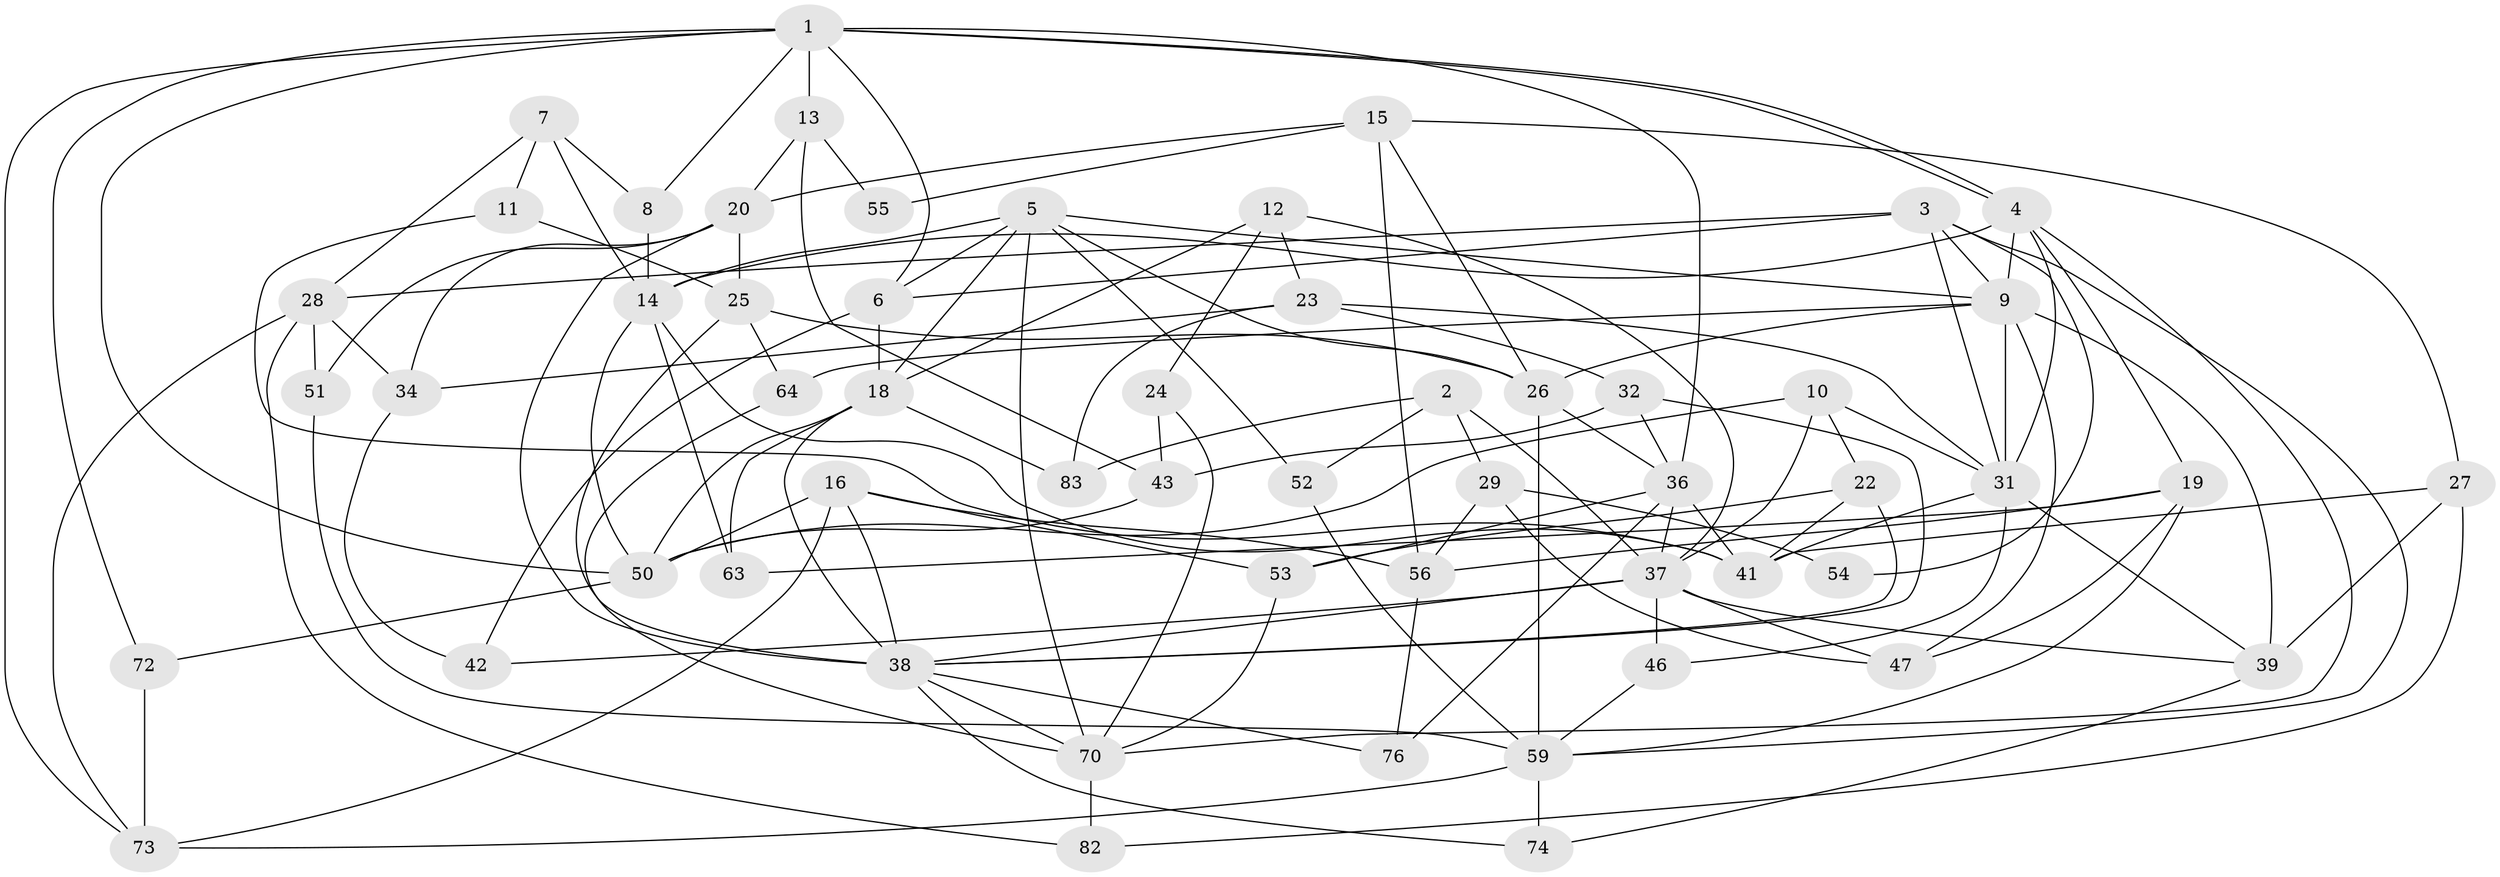 // original degree distribution, {8: 0.022727272727272728, 4: 0.3409090909090909, 6: 0.11363636363636363, 5: 0.07954545454545454, 3: 0.375, 2: 0.045454545454545456, 7: 0.022727272727272728}
// Generated by graph-tools (version 1.1) at 2025/41/03/06/25 10:41:56]
// undirected, 56 vertices, 137 edges
graph export_dot {
graph [start="1"]
  node [color=gray90,style=filled];
  1 [super="+17"];
  2;
  3 [super="+57"];
  4 [super="+33"];
  5 [super="+77"];
  6 [super="+30"];
  7 [super="+21"];
  8;
  9 [super="+88"];
  10 [super="+67"];
  11;
  12;
  13;
  14 [super="+85"];
  15 [super="+84"];
  16 [super="+75"];
  18 [super="+78"];
  19 [super="+48"];
  20 [super="+60"];
  22 [super="+40"];
  23 [super="+80"];
  24;
  25 [super="+62"];
  26 [super="+81"];
  27;
  28 [super="+45"];
  29 [super="+35"];
  31 [super="+44"];
  32 [super="+49"];
  34;
  36 [super="+69"];
  37 [super="+68"];
  38 [super="+87"];
  39 [super="+66"];
  41 [super="+58"];
  42;
  43;
  46;
  47;
  50 [super="+65"];
  51;
  52;
  53;
  54;
  55;
  56 [super="+61"];
  59 [super="+79"];
  63;
  64;
  70 [super="+71"];
  72;
  73 [super="+86"];
  74;
  76;
  82;
  83;
  1 -- 4;
  1 -- 4;
  1 -- 8;
  1 -- 50;
  1 -- 72;
  1 -- 73;
  1 -- 13;
  1 -- 36;
  1 -- 6;
  2 -- 83;
  2 -- 37;
  2 -- 29;
  2 -- 52;
  3 -- 6;
  3 -- 54;
  3 -- 31;
  3 -- 59;
  3 -- 28 [weight=2];
  3 -- 9;
  4 -- 19;
  4 -- 31;
  4 -- 70;
  4 -- 9;
  4 -- 14;
  5 -- 14 [weight=2];
  5 -- 52;
  5 -- 18;
  5 -- 70;
  5 -- 6;
  5 -- 26;
  5 -- 9;
  6 -- 18 [weight=2];
  6 -- 42;
  7 -- 11;
  7 -- 14;
  7 -- 8;
  7 -- 28;
  8 -- 14;
  9 -- 39;
  9 -- 64;
  9 -- 26;
  9 -- 31;
  9 -- 47;
  10 -- 37;
  10 -- 22;
  10 -- 31;
  10 -- 50;
  11 -- 25;
  11 -- 41;
  12 -- 37;
  12 -- 23;
  12 -- 24;
  12 -- 18;
  13 -- 43;
  13 -- 55;
  13 -- 20;
  14 -- 63;
  14 -- 41;
  14 -- 50;
  15 -- 20;
  15 -- 56;
  15 -- 27;
  15 -- 55;
  15 -- 26;
  16 -- 73;
  16 -- 53;
  16 -- 56;
  16 -- 50;
  16 -- 38;
  18 -- 38;
  18 -- 83;
  18 -- 50;
  18 -- 63;
  19 -- 47;
  19 -- 63;
  19 -- 56;
  19 -- 59;
  20 -- 34;
  20 -- 51;
  20 -- 38;
  20 -- 25;
  22 -- 38;
  22 -- 53;
  22 -- 41;
  23 -- 83 [weight=2];
  23 -- 32 [weight=2];
  23 -- 34;
  23 -- 31;
  24 -- 43;
  24 -- 70;
  25 -- 38;
  25 -- 26;
  25 -- 64;
  26 -- 36;
  26 -- 59;
  27 -- 39;
  27 -- 82;
  27 -- 41;
  28 -- 34;
  28 -- 82;
  28 -- 73;
  28 -- 51;
  29 -- 56;
  29 -- 54;
  29 -- 47;
  31 -- 46;
  31 -- 41 [weight=2];
  31 -- 39;
  32 -- 43;
  32 -- 38;
  32 -- 36;
  34 -- 42;
  36 -- 37;
  36 -- 76;
  36 -- 53;
  36 -- 41;
  37 -- 39;
  37 -- 42;
  37 -- 46;
  37 -- 47;
  37 -- 38;
  38 -- 74;
  38 -- 76;
  38 -- 70;
  39 -- 74;
  43 -- 50;
  46 -- 59;
  50 -- 72;
  51 -- 59;
  52 -- 59;
  53 -- 70;
  56 -- 76;
  59 -- 73;
  59 -- 74;
  64 -- 70;
  70 -- 82;
  72 -- 73;
}
